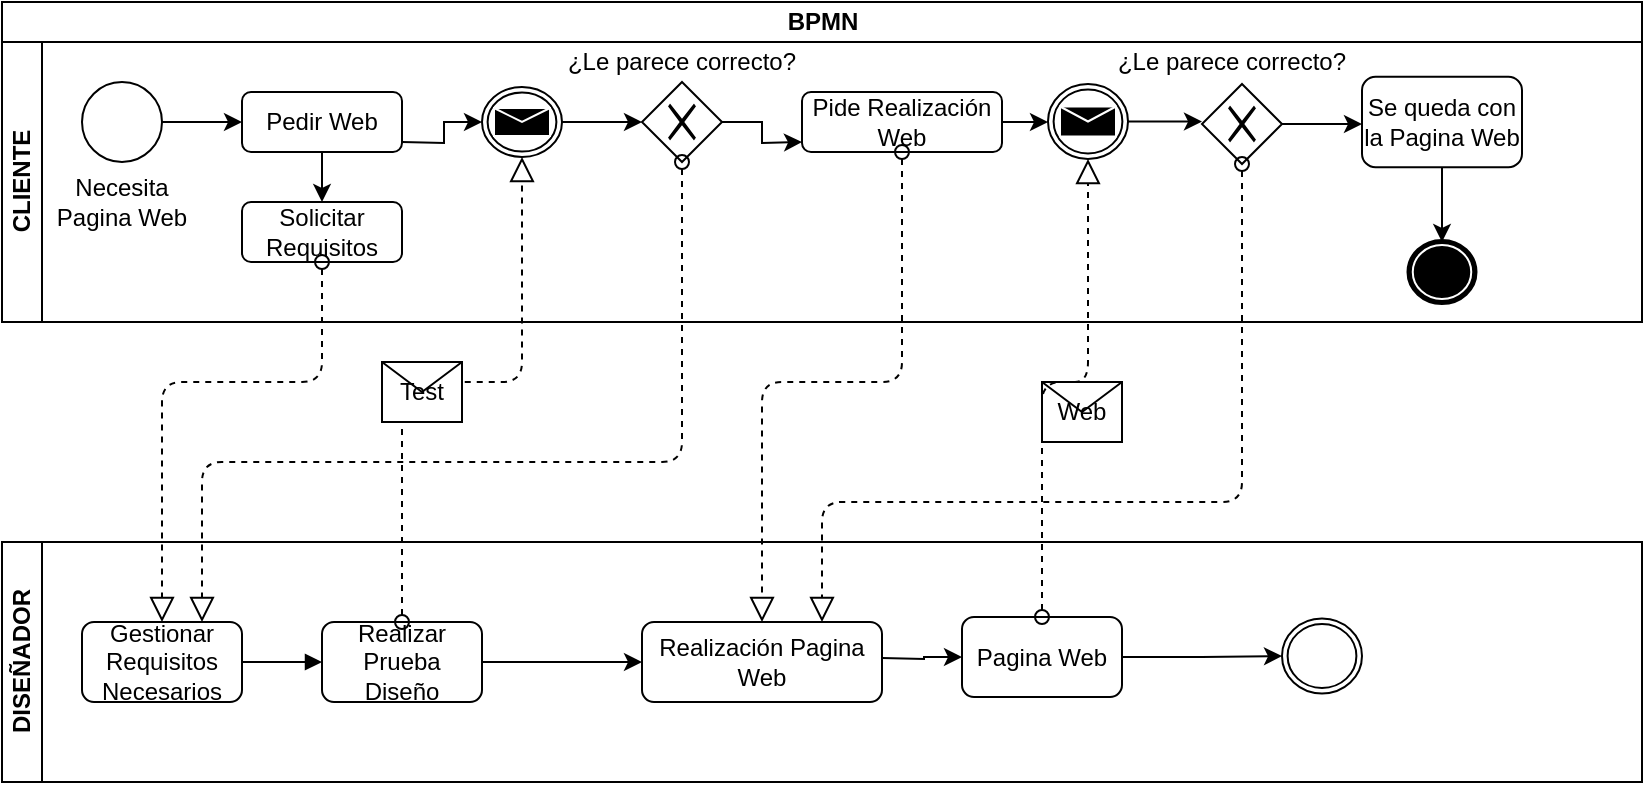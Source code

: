 <mxfile version="14.7.0" type="device" pages="2"><diagram id="prtHgNgQTEPvFCAcTncT" name="Page-1"><mxGraphModel dx="1422" dy="762" grid="1" gridSize="10" guides="1" tooltips="1" connect="1" arrows="1" fold="1" page="1" pageScale="1" pageWidth="827" pageHeight="1169" math="0" shadow="0"><root><mxCell id="0"/><mxCell id="1" parent="0"/><mxCell id="ItxVX0TBBWFI5UzBWTTi-1" value="BPMN" style="swimlane;html=1;childLayout=stackLayout;resizeParent=1;resizeParentMax=0;horizontal=1;startSize=20;horizontalStack=0;" parent="1" vertex="1"><mxGeometry y="10" width="820" height="160" as="geometry"/></mxCell><mxCell id="ItxVX0TBBWFI5UzBWTTi-2" value="CLIENTE" style="swimlane;html=1;startSize=20;horizontal=0;" parent="ItxVX0TBBWFI5UzBWTTi-1" vertex="1"><mxGeometry y="20" width="820" height="140" as="geometry"/></mxCell><mxCell id="ItxVX0TBBWFI5UzBWTTi-11" style="edgeStyle=orthogonalEdgeStyle;rounded=0;orthogonalLoop=1;jettySize=auto;html=1;exitX=1;exitY=0.5;exitDx=0;exitDy=0;entryX=0;entryY=0.5;entryDx=0;entryDy=0;startSize=20;" parent="ItxVX0TBBWFI5UzBWTTi-2" source="ItxVX0TBBWFI5UzBWTTi-6" target="ItxVX0TBBWFI5UzBWTTi-9" edge="1"><mxGeometry relative="1" as="geometry"/></mxCell><mxCell id="ItxVX0TBBWFI5UzBWTTi-6" value="" style="shape=mxgraph.bpmn.shape;html=1;verticalLabelPosition=bottom;labelBackgroundColor=#ffffff;verticalAlign=top;align=center;perimeter=ellipsePerimeter;outlineConnect=0;outline=standard;symbol=general;startSize=20;" parent="ItxVX0TBBWFI5UzBWTTi-2" vertex="1"><mxGeometry x="40" y="20" width="40" height="40" as="geometry"/></mxCell><mxCell id="ItxVX0TBBWFI5UzBWTTi-7" value="Necesita Pagina Web" style="text;html=1;strokeColor=none;fillColor=none;align=center;verticalAlign=middle;whiteSpace=wrap;rounded=0;startSize=20;" parent="ItxVX0TBBWFI5UzBWTTi-2" vertex="1"><mxGeometry x="20" y="70" width="80" height="20" as="geometry"/></mxCell><mxCell id="ItxVX0TBBWFI5UzBWTTi-9" value="Pedir Web" style="shape=ext;rounded=1;html=1;whiteSpace=wrap;startSize=20;" parent="ItxVX0TBBWFI5UzBWTTi-2" vertex="1"><mxGeometry x="120" y="25" width="80" height="30" as="geometry"/></mxCell><mxCell id="ItxVX0TBBWFI5UzBWTTi-17" value="Solicitar Requisitos" style="shape=ext;rounded=1;html=1;whiteSpace=wrap;startSize=20;" parent="ItxVX0TBBWFI5UzBWTTi-2" vertex="1"><mxGeometry x="120" y="80" width="80" height="30" as="geometry"/></mxCell><mxCell id="ItxVX0TBBWFI5UzBWTTi-16" style="edgeStyle=orthogonalEdgeStyle;rounded=0;orthogonalLoop=1;jettySize=auto;html=1;exitX=0.5;exitY=1;exitDx=0;exitDy=0;startSize=20;entryX=0.5;entryY=0;entryDx=0;entryDy=0;" parent="ItxVX0TBBWFI5UzBWTTi-2" source="ItxVX0TBBWFI5UzBWTTi-9" target="ItxVX0TBBWFI5UzBWTTi-17" edge="1"><mxGeometry relative="1" as="geometry"><mxPoint x="240" y="40" as="targetPoint"/></mxGeometry></mxCell><mxCell id="ItxVX0TBBWFI5UzBWTTi-20" value="" style="shape=mxgraph.bpmn.shape;html=1;verticalLabelPosition=bottom;labelBackgroundColor=#ffffff;verticalAlign=top;align=center;perimeter=ellipsePerimeter;outlineConnect=0;outline=throwing;symbol=message;startSize=20;" parent="ItxVX0TBBWFI5UzBWTTi-2" vertex="1"><mxGeometry x="240" y="22.5" width="40" height="35" as="geometry"/></mxCell><mxCell id="ItxVX0TBBWFI5UzBWTTi-22" value="" style="shape=mxgraph.bpmn.shape;html=1;verticalLabelPosition=bottom;labelBackgroundColor=#ffffff;verticalAlign=top;align=center;perimeter=rhombusPerimeter;background=gateway;outlineConnect=0;outline=none;symbol=exclusiveGw;startSize=20;" parent="ItxVX0TBBWFI5UzBWTTi-2" vertex="1"><mxGeometry x="320" y="20" width="40" height="40" as="geometry"/></mxCell><mxCell id="ItxVX0TBBWFI5UzBWTTi-23" style="edgeStyle=orthogonalEdgeStyle;rounded=0;orthogonalLoop=1;jettySize=auto;html=1;entryX=0;entryY=0.5;entryDx=0;entryDy=0;startSize=20;exitX=1;exitY=0.5;exitDx=0;exitDy=0;" parent="ItxVX0TBBWFI5UzBWTTi-2" source="ItxVX0TBBWFI5UzBWTTi-20" target="ItxVX0TBBWFI5UzBWTTi-22" edge="1"><mxGeometry relative="1" as="geometry"><mxPoint x="210" y="50" as="sourcePoint"/><mxPoint x="250" y="50" as="targetPoint"/></mxGeometry></mxCell><mxCell id="ItxVX0TBBWFI5UzBWTTi-26" value="¿Le parece correcto?" style="text;html=1;strokeColor=none;fillColor=none;align=center;verticalAlign=middle;whiteSpace=wrap;rounded=0;startSize=20;" parent="ItxVX0TBBWFI5UzBWTTi-2" vertex="1"><mxGeometry x="275" width="130" height="20" as="geometry"/></mxCell><mxCell id="ItxVX0TBBWFI5UzBWTTi-29" value="Pide Realización Web" style="shape=ext;rounded=1;html=1;whiteSpace=wrap;startSize=20;" parent="ItxVX0TBBWFI5UzBWTTi-2" vertex="1"><mxGeometry x="400" y="25" width="100" height="30" as="geometry"/></mxCell><mxCell id="ItxVX0TBBWFI5UzBWTTi-33" value="" style="shape=mxgraph.bpmn.shape;html=1;verticalLabelPosition=bottom;labelBackgroundColor=#ffffff;verticalAlign=top;align=center;perimeter=ellipsePerimeter;outlineConnect=0;outline=throwing;symbol=message;startSize=20;" parent="ItxVX0TBBWFI5UzBWTTi-2" vertex="1"><mxGeometry x="523" y="21" width="40" height="37.5" as="geometry"/></mxCell><mxCell id="ItxVX0TBBWFI5UzBWTTi-41" value="" style="shape=mxgraph.bpmn.shape;html=1;verticalLabelPosition=bottom;labelBackgroundColor=#ffffff;verticalAlign=top;align=center;perimeter=rhombusPerimeter;background=gateway;outlineConnect=0;outline=none;symbol=exclusiveGw;startSize=20;" parent="ItxVX0TBBWFI5UzBWTTi-2" vertex="1"><mxGeometry x="600" y="21" width="40" height="40" as="geometry"/></mxCell><mxCell id="ItxVX0TBBWFI5UzBWTTi-43" style="edgeStyle=orthogonalEdgeStyle;rounded=0;orthogonalLoop=1;jettySize=auto;html=1;startSize=20;exitX=1;exitY=0.5;exitDx=0;exitDy=0;" parent="ItxVX0TBBWFI5UzBWTTi-2" source="ItxVX0TBBWFI5UzBWTTi-33" edge="1"><mxGeometry relative="1" as="geometry"><mxPoint x="610" y="49" as="sourcePoint"/><mxPoint x="600" y="40" as="targetPoint"/></mxGeometry></mxCell><mxCell id="ItxVX0TBBWFI5UzBWTTi-46" style="edgeStyle=orthogonalEdgeStyle;rounded=0;orthogonalLoop=1;jettySize=auto;html=1;exitX=1;exitY=0.5;exitDx=0;exitDy=0;startSize=20;entryX=0;entryY=0.5;entryDx=0;entryDy=0;" parent="ItxVX0TBBWFI5UzBWTTi-2" source="ItxVX0TBBWFI5UzBWTTi-29" target="ItxVX0TBBWFI5UzBWTTi-33" edge="1"><mxGeometry relative="1" as="geometry"><mxPoint x="520" y="40" as="targetPoint"/></mxGeometry></mxCell><mxCell id="ItxVX0TBBWFI5UzBWTTi-48" value="¿Le parece correcto?" style="text;html=1;strokeColor=none;fillColor=none;align=center;verticalAlign=middle;whiteSpace=wrap;rounded=0;startSize=20;" parent="ItxVX0TBBWFI5UzBWTTi-2" vertex="1"><mxGeometry x="550" width="130" height="20" as="geometry"/></mxCell><mxCell id="ItxVX0TBBWFI5UzBWTTi-53" value="Se queda con la Pagina Web" style="shape=ext;rounded=1;html=1;whiteSpace=wrap;startSize=20;" parent="ItxVX0TBBWFI5UzBWTTi-2" vertex="1"><mxGeometry x="680" y="17.38" width="80" height="45.25" as="geometry"/></mxCell><mxCell id="ItxVX0TBBWFI5UzBWTTi-57" value="" style="shape=mxgraph.bpmn.shape;html=1;verticalLabelPosition=bottom;labelBackgroundColor=#ffffff;verticalAlign=top;align=center;perimeter=ellipsePerimeter;outlineConnect=0;outline=end;symbol=terminate;startSize=20;" parent="ItxVX0TBBWFI5UzBWTTi-2" vertex="1"><mxGeometry x="703.75" y="100" width="32.5" height="30" as="geometry"/></mxCell><mxCell id="ItxVX0TBBWFI5UzBWTTi-54" style="edgeStyle=orthogonalEdgeStyle;rounded=0;orthogonalLoop=1;jettySize=auto;html=1;exitX=0.5;exitY=1;exitDx=0;exitDy=0;startSize=20;" parent="ItxVX0TBBWFI5UzBWTTi-2" source="ItxVX0TBBWFI5UzBWTTi-53" target="ItxVX0TBBWFI5UzBWTTi-57" edge="1"><mxGeometry relative="1" as="geometry"><mxPoint x="720" y="100" as="targetPoint"/></mxGeometry></mxCell><mxCell id="ItxVX0TBBWFI5UzBWTTi-52" style="edgeStyle=orthogonalEdgeStyle;rounded=0;orthogonalLoop=1;jettySize=auto;html=1;exitX=1;exitY=0.5;exitDx=0;exitDy=0;startSize=20;entryX=0;entryY=0.522;entryDx=0;entryDy=0;entryPerimeter=0;" parent="ItxVX0TBBWFI5UzBWTTi-2" source="ItxVX0TBBWFI5UzBWTTi-41" target="ItxVX0TBBWFI5UzBWTTi-53" edge="1"><mxGeometry relative="1" as="geometry"><mxPoint x="680" y="51" as="targetPoint"/></mxGeometry></mxCell><mxCell id="ItxVX0TBBWFI5UzBWTTi-3" value="DISEÑADOR" style="swimlane;html=1;startSize=20;horizontal=0;" parent="1" vertex="1"><mxGeometry y="280" width="820" height="120" as="geometry"/></mxCell><mxCell id="ItxVX0TBBWFI5UzBWTTi-15" value="Gestionar Requisitos Necesarios" style="shape=ext;rounded=1;html=1;whiteSpace=wrap;startSize=20;" parent="ItxVX0TBBWFI5UzBWTTi-3" vertex="1"><mxGeometry x="40" y="40" width="80" height="40" as="geometry"/></mxCell><mxCell id="ItxVX0TBBWFI5UzBWTTi-18" value="Realizar Prueba Diseño" style="shape=ext;rounded=1;html=1;whiteSpace=wrap;startSize=20;" parent="ItxVX0TBBWFI5UzBWTTi-3" vertex="1"><mxGeometry x="160" y="40" width="80" height="40" as="geometry"/></mxCell><mxCell id="ItxVX0TBBWFI5UzBWTTi-31" value="Realización Pagina Web" style="shape=ext;rounded=1;html=1;whiteSpace=wrap;startSize=20;" parent="ItxVX0TBBWFI5UzBWTTi-3" vertex="1"><mxGeometry x="320" y="40" width="120" height="40" as="geometry"/></mxCell><mxCell id="ItxVX0TBBWFI5UzBWTTi-56" value="" style="shape=mxgraph.bpmn.shape;html=1;verticalLabelPosition=bottom;labelBackgroundColor=#ffffff;verticalAlign=top;align=center;perimeter=ellipsePerimeter;outlineConnect=0;outline=throwing;symbol=general;startSize=20;" parent="ItxVX0TBBWFI5UzBWTTi-3" vertex="1"><mxGeometry x="640" y="38.25" width="40" height="37.5" as="geometry"/></mxCell><mxCell id="ItxVX0TBBWFI5UzBWTTi-13" value="" style="startArrow=oval;startFill=0;startSize=7;endArrow=block;endFill=0;endSize=10;dashed=1;html=1;exitX=0.5;exitY=1;exitDx=0;exitDy=0;" parent="1" source="ItxVX0TBBWFI5UzBWTTi-17" edge="1"><mxGeometry width="100" relative="1" as="geometry"><mxPoint x="160" y="120" as="sourcePoint"/><mxPoint x="80" y="320" as="targetPoint"/><Array as="points"><mxPoint x="160" y="200"/><mxPoint x="80" y="200"/></Array></mxGeometry></mxCell><mxCell id="ItxVX0TBBWFI5UzBWTTi-19" value="" style="endArrow=block;endFill=1;endSize=6;html=1;exitX=1;exitY=0.5;exitDx=0;exitDy=0;" parent="1" source="ItxVX0TBBWFI5UzBWTTi-15" edge="1"><mxGeometry width="100" relative="1" as="geometry"><mxPoint x="360" y="350" as="sourcePoint"/><mxPoint x="160" y="340" as="targetPoint"/></mxGeometry></mxCell><mxCell id="ItxVX0TBBWFI5UzBWTTi-21" style="edgeStyle=orthogonalEdgeStyle;rounded=0;orthogonalLoop=1;jettySize=auto;html=1;entryX=0;entryY=0.5;entryDx=0;entryDy=0;startSize=20;" parent="1" target="ItxVX0TBBWFI5UzBWTTi-20" edge="1"><mxGeometry relative="1" as="geometry"><mxPoint x="200" y="80" as="sourcePoint"/><mxPoint x="130" y="90" as="targetPoint"/></mxGeometry></mxCell><mxCell id="ItxVX0TBBWFI5UzBWTTi-24" value="" style="startArrow=oval;startFill=0;startSize=7;endArrow=block;endFill=0;endSize=10;dashed=1;html=1;exitX=0.5;exitY=0;exitDx=0;exitDy=0;entryX=0.5;entryY=1;entryDx=0;entryDy=0;" parent="1" source="ItxVX0TBBWFI5UzBWTTi-18" target="ItxVX0TBBWFI5UzBWTTi-20" edge="1"><mxGeometry width="100" relative="1" as="geometry"><mxPoint x="170" y="160" as="sourcePoint"/><mxPoint x="90" y="330" as="targetPoint"/><Array as="points"><mxPoint x="200" y="200"/><mxPoint x="260" y="200"/></Array></mxGeometry></mxCell><mxCell id="ItxVX0TBBWFI5UzBWTTi-25" value="Test" style="shape=message;whiteSpace=wrap;html=1;outlineConnect=0;startSize=20;" parent="1" vertex="1"><mxGeometry x="190" y="190" width="40" height="30" as="geometry"/></mxCell><mxCell id="ItxVX0TBBWFI5UzBWTTi-27" value="" style="startArrow=oval;startFill=0;startSize=7;endArrow=block;endFill=0;endSize=10;dashed=1;html=1;exitX=0.5;exitY=1;exitDx=0;exitDy=0;entryX=0.75;entryY=0;entryDx=0;entryDy=0;" parent="1" source="ItxVX0TBBWFI5UzBWTTi-22" target="ItxVX0TBBWFI5UzBWTTi-15" edge="1"><mxGeometry width="100" relative="1" as="geometry"><mxPoint x="170" y="160" as="sourcePoint"/><mxPoint x="90" y="330" as="targetPoint"/><Array as="points"><mxPoint x="340" y="240"/><mxPoint x="100" y="240"/></Array></mxGeometry></mxCell><mxCell id="ItxVX0TBBWFI5UzBWTTi-28" style="edgeStyle=orthogonalEdgeStyle;rounded=0;orthogonalLoop=1;jettySize=auto;html=1;startSize=20;exitX=1;exitY=0.5;exitDx=0;exitDy=0;" parent="1" source="ItxVX0TBBWFI5UzBWTTi-22" edge="1"><mxGeometry relative="1" as="geometry"><mxPoint x="290" y="90" as="sourcePoint"/><mxPoint x="400" y="80" as="targetPoint"/></mxGeometry></mxCell><mxCell id="ItxVX0TBBWFI5UzBWTTi-30" style="edgeStyle=orthogonalEdgeStyle;rounded=0;orthogonalLoop=1;jettySize=auto;html=1;startSize=20;exitX=1;exitY=0.5;exitDx=0;exitDy=0;" parent="1" source="ItxVX0TBBWFI5UzBWTTi-18" edge="1"><mxGeometry relative="1" as="geometry"><mxPoint x="210" y="90" as="sourcePoint"/><mxPoint x="320" y="340" as="targetPoint"/></mxGeometry></mxCell><mxCell id="ItxVX0TBBWFI5UzBWTTi-32" value="" style="startArrow=oval;startFill=0;startSize=7;endArrow=block;endFill=0;endSize=10;dashed=1;html=1;exitX=0.5;exitY=1;exitDx=0;exitDy=0;entryX=0.5;entryY=0;entryDx=0;entryDy=0;" parent="1" source="ItxVX0TBBWFI5UzBWTTi-29" target="ItxVX0TBBWFI5UzBWTTi-31" edge="1"><mxGeometry width="100" relative="1" as="geometry"><mxPoint x="350" y="110" as="sourcePoint"/><mxPoint x="110" y="330" as="targetPoint"/><Array as="points"><mxPoint x="450" y="200"/><mxPoint x="380" y="200"/></Array></mxGeometry></mxCell><mxCell id="ItxVX0TBBWFI5UzBWTTi-55" style="edgeStyle=orthogonalEdgeStyle;rounded=0;orthogonalLoop=1;jettySize=auto;html=1;exitX=1;exitY=0.5;exitDx=0;exitDy=0;startSize=20;" parent="1" source="ItxVX0TBBWFI5UzBWTTi-34" target="ItxVX0TBBWFI5UzBWTTi-56" edge="1"><mxGeometry relative="1" as="geometry"><mxPoint x="640" y="338" as="targetPoint"/></mxGeometry></mxCell><mxCell id="ItxVX0TBBWFI5UzBWTTi-34" value="Pagina Web" style="shape=ext;rounded=1;html=1;whiteSpace=wrap;startSize=20;" parent="1" vertex="1"><mxGeometry x="480" y="317.5" width="80" height="40" as="geometry"/></mxCell><mxCell id="ItxVX0TBBWFI5UzBWTTi-36" value="Web" style="shape=message;whiteSpace=wrap;html=1;outlineConnect=0;startSize=20;" parent="1" vertex="1"><mxGeometry x="520" y="200" width="40" height="30" as="geometry"/></mxCell><mxCell id="ItxVX0TBBWFI5UzBWTTi-38" value="" style="startArrow=oval;startFill=0;startSize=7;endArrow=block;endFill=0;endSize=10;dashed=1;html=1;entryX=0.5;entryY=1;entryDx=0;entryDy=0;exitX=0.5;exitY=0;exitDx=0;exitDy=0;" parent="1" source="ItxVX0TBBWFI5UzBWTTi-34" target="ItxVX0TBBWFI5UzBWTTi-33" edge="1"><mxGeometry width="100" relative="1" as="geometry"><mxPoint x="620" y="200" as="sourcePoint"/><mxPoint x="390" y="330" as="targetPoint"/><Array as="points"><mxPoint x="520" y="200"/><mxPoint x="543" y="200"/></Array></mxGeometry></mxCell><mxCell id="ItxVX0TBBWFI5UzBWTTi-40" style="edgeStyle=orthogonalEdgeStyle;rounded=0;orthogonalLoop=1;jettySize=auto;html=1;startSize=20;entryX=0;entryY=0.5;entryDx=0;entryDy=0;" parent="1" target="ItxVX0TBBWFI5UzBWTTi-34" edge="1"><mxGeometry relative="1" as="geometry"><mxPoint x="440" y="338" as="sourcePoint"/><mxPoint x="330" y="350" as="targetPoint"/></mxGeometry></mxCell><mxCell id="ItxVX0TBBWFI5UzBWTTi-49" value="" style="startArrow=oval;startFill=0;startSize=7;endArrow=block;endFill=0;endSize=10;dashed=1;html=1;exitX=0.5;exitY=1;exitDx=0;exitDy=0;entryX=0.75;entryY=0;entryDx=0;entryDy=0;" parent="1" source="ItxVX0TBBWFI5UzBWTTi-41" target="ItxVX0TBBWFI5UzBWTTi-31" edge="1"><mxGeometry width="100" relative="1" as="geometry"><mxPoint x="460" y="105" as="sourcePoint"/><mxPoint x="390" y="330" as="targetPoint"/><Array as="points"><mxPoint x="620" y="260"/><mxPoint x="520" y="260"/><mxPoint x="460" y="260"/><mxPoint x="410" y="260"/></Array></mxGeometry></mxCell></root></mxGraphModel></diagram><diagram id="KaYp0XPy35fbI94DvMtP" name="Page-2"><mxGraphModel dx="1422" dy="762" grid="1" gridSize="10" guides="1" tooltips="1" connect="1" arrows="1" fold="1" page="1" pageScale="1" pageWidth="827" pageHeight="1169" math="0" shadow="0"><root><mxCell id="bLkt9NU8ehmqhgjzbi-w-0"/><mxCell id="bLkt9NU8ehmqhgjzbi-w-1" parent="bLkt9NU8ehmqhgjzbi-w-0"/></root></mxGraphModel></diagram></mxfile>